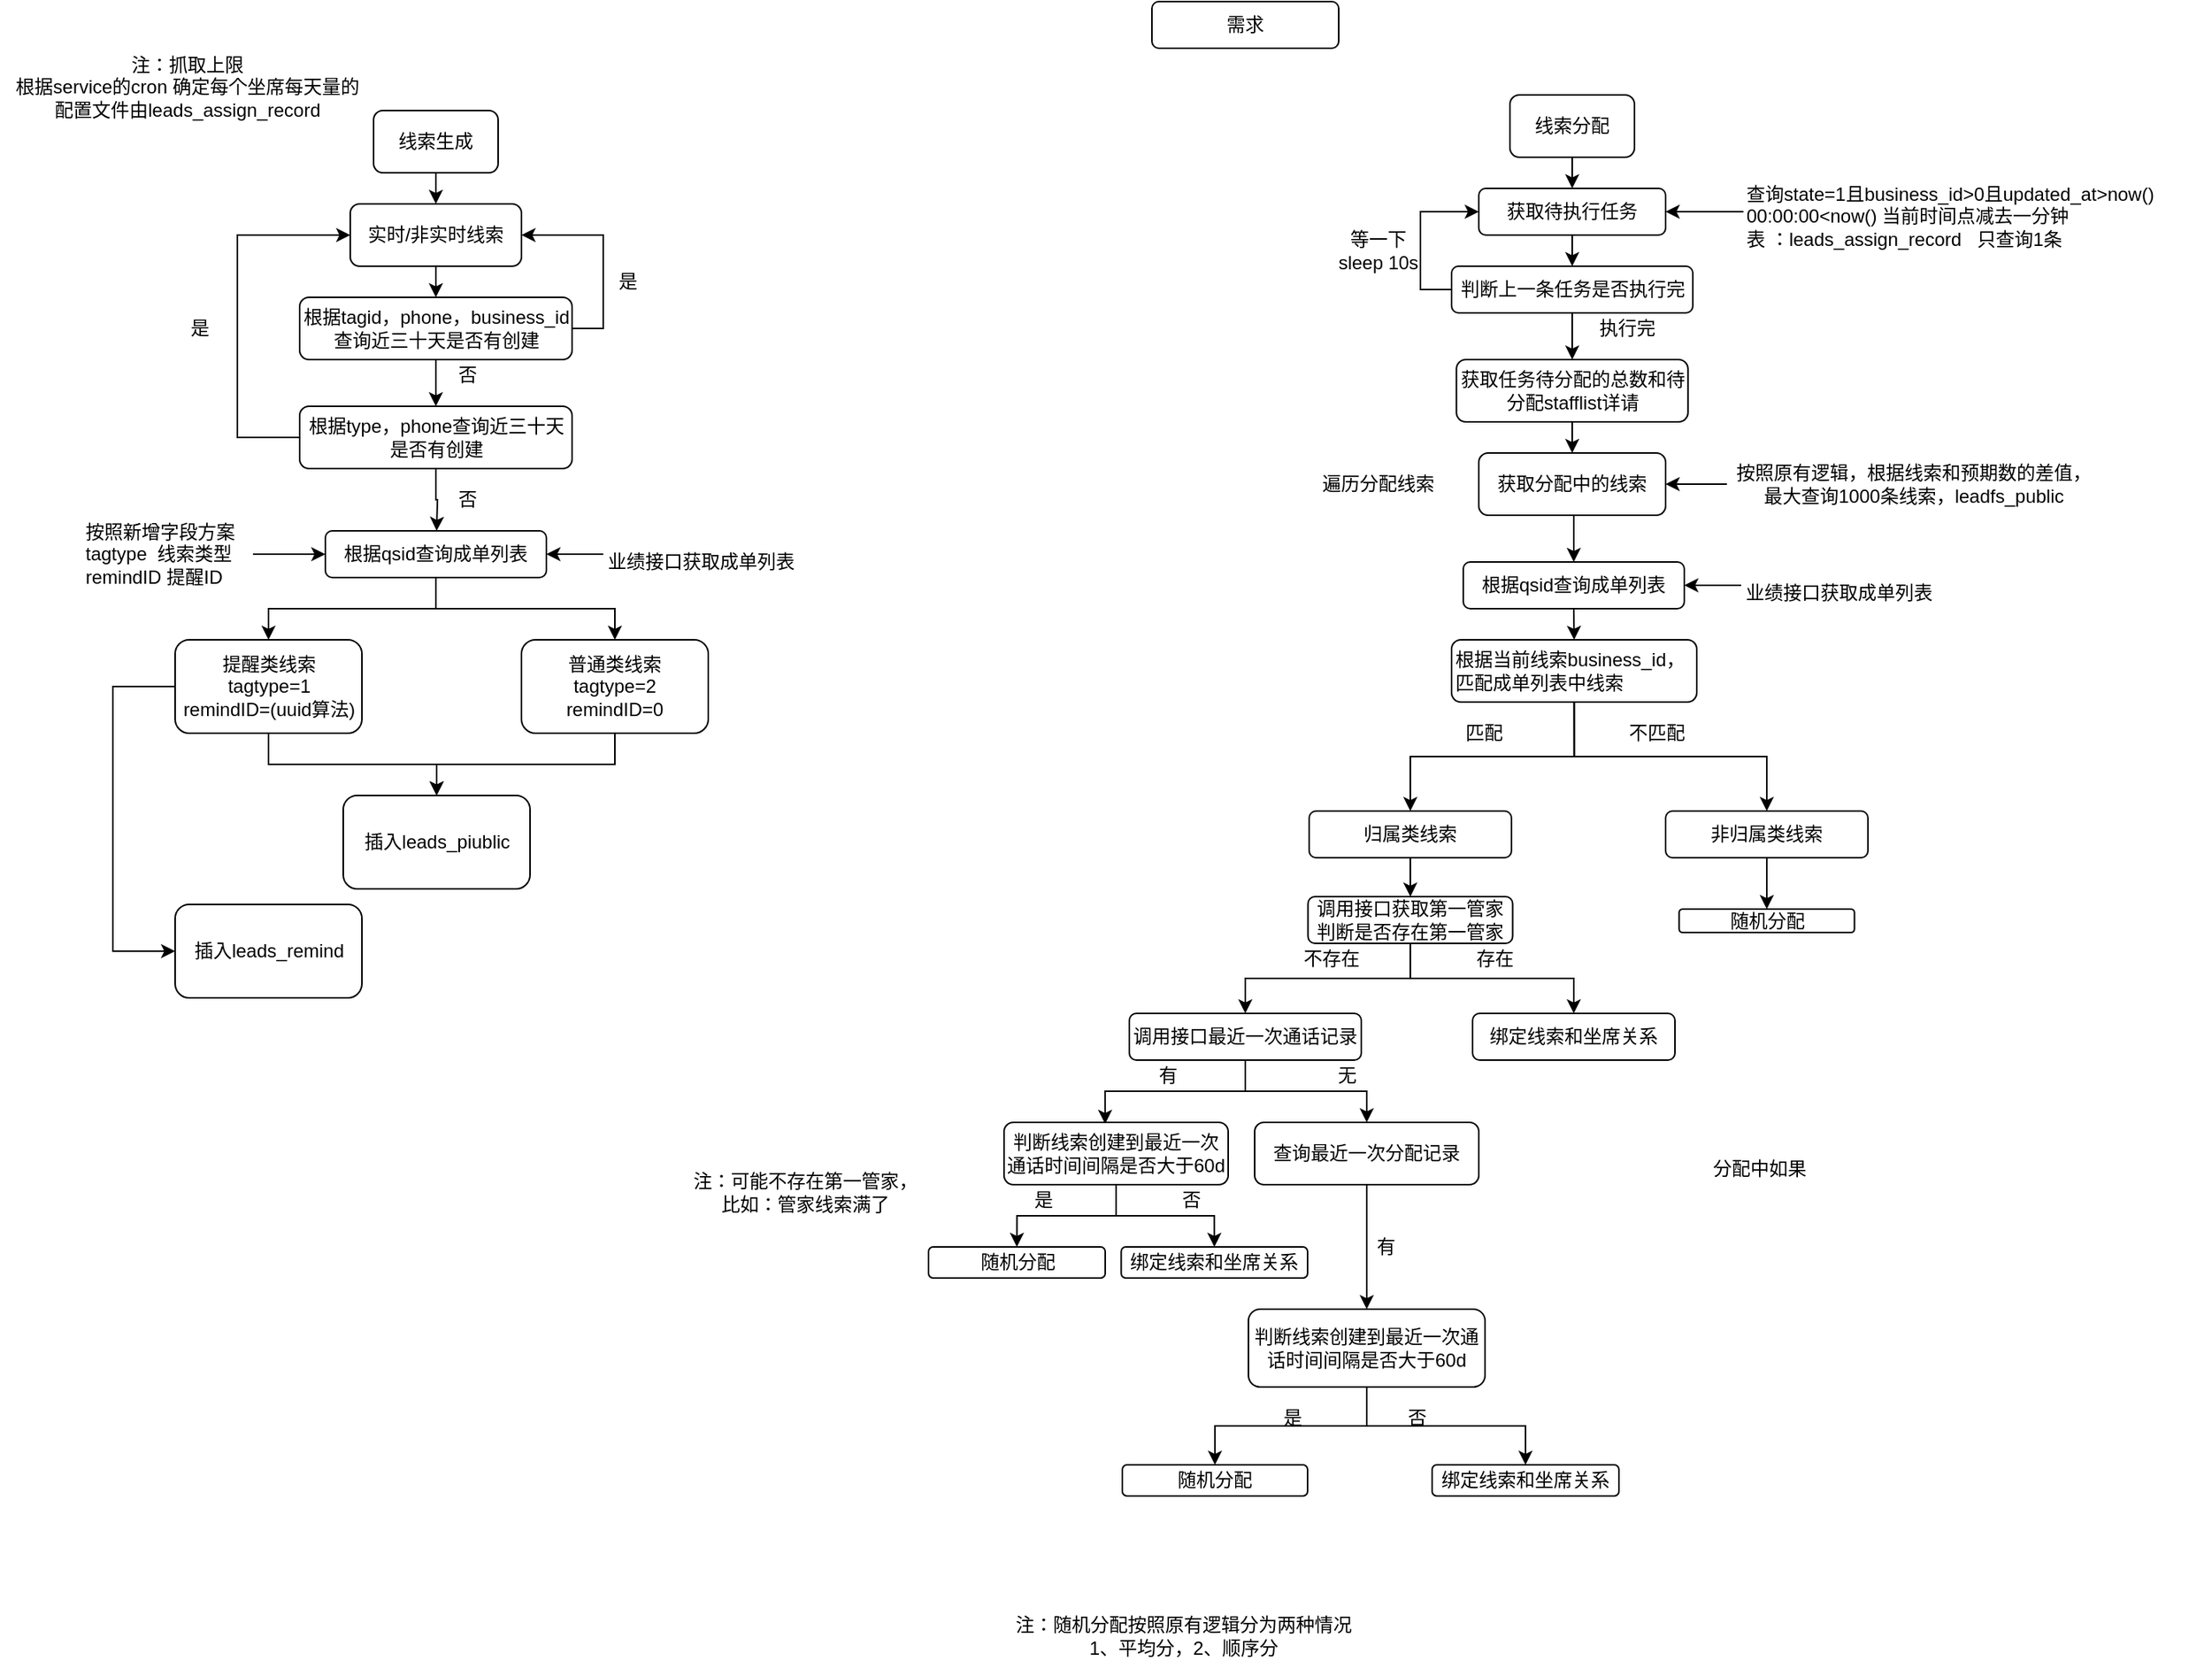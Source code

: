 <mxfile version="14.1.8" type="github">
  <diagram id="IqknK0kPTcSjH_NUfwJQ" name="Page-1">
    <mxGraphModel dx="3063" dy="646" grid="1" gridSize="10" guides="1" tooltips="1" connect="1" arrows="1" fold="1" page="1" pageScale="1" pageWidth="1920" pageHeight="1200" math="0" shadow="0">
      <root>
        <mxCell id="0" />
        <mxCell id="1" parent="0" />
        <mxCell id="EvDbIWPLK_iTkj3-h5W0-1" value="需求" style="rounded=1;whiteSpace=wrap;html=1;" vertex="1" parent="1">
          <mxGeometry x="510" y="10" width="120" height="30" as="geometry" />
        </mxCell>
        <mxCell id="EvDbIWPLK_iTkj3-h5W0-6" style="edgeStyle=orthogonalEdgeStyle;rounded=0;orthogonalLoop=1;jettySize=auto;html=1;exitX=0.5;exitY=1;exitDx=0;exitDy=0;entryX=0.5;entryY=0;entryDx=0;entryDy=0;" edge="1" parent="1" source="EvDbIWPLK_iTkj3-h5W0-2" target="EvDbIWPLK_iTkj3-h5W0-5">
          <mxGeometry relative="1" as="geometry" />
        </mxCell>
        <mxCell id="EvDbIWPLK_iTkj3-h5W0-2" value="线索生成" style="rounded=1;whiteSpace=wrap;html=1;" vertex="1" parent="1">
          <mxGeometry x="10" y="80" width="80" height="40" as="geometry" />
        </mxCell>
        <mxCell id="EvDbIWPLK_iTkj3-h5W0-38" style="edgeStyle=orthogonalEdgeStyle;rounded=0;orthogonalLoop=1;jettySize=auto;html=1;exitX=0.5;exitY=1;exitDx=0;exitDy=0;" edge="1" parent="1" source="EvDbIWPLK_iTkj3-h5W0-3">
          <mxGeometry relative="1" as="geometry">
            <mxPoint x="780" y="130" as="targetPoint" />
          </mxGeometry>
        </mxCell>
        <mxCell id="EvDbIWPLK_iTkj3-h5W0-3" value="线索分配" style="rounded=1;whiteSpace=wrap;html=1;" vertex="1" parent="1">
          <mxGeometry x="740" y="70" width="80" height="40" as="geometry" />
        </mxCell>
        <mxCell id="EvDbIWPLK_iTkj3-h5W0-8" style="edgeStyle=orthogonalEdgeStyle;rounded=0;orthogonalLoop=1;jettySize=auto;html=1;exitX=0.5;exitY=1;exitDx=0;exitDy=0;entryX=0.5;entryY=0;entryDx=0;entryDy=0;" edge="1" parent="1" source="EvDbIWPLK_iTkj3-h5W0-5" target="EvDbIWPLK_iTkj3-h5W0-7">
          <mxGeometry relative="1" as="geometry" />
        </mxCell>
        <mxCell id="EvDbIWPLK_iTkj3-h5W0-5" value="实时/非实时线索" style="rounded=1;whiteSpace=wrap;html=1;" vertex="1" parent="1">
          <mxGeometry x="-5" y="140" width="110" height="40" as="geometry" />
        </mxCell>
        <mxCell id="EvDbIWPLK_iTkj3-h5W0-9" style="edgeStyle=orthogonalEdgeStyle;rounded=0;orthogonalLoop=1;jettySize=auto;html=1;exitX=0.5;exitY=1;exitDx=0;exitDy=0;" edge="1" parent="1" source="EvDbIWPLK_iTkj3-h5W0-7">
          <mxGeometry relative="1" as="geometry">
            <mxPoint x="50" y="270" as="targetPoint" />
          </mxGeometry>
        </mxCell>
        <mxCell id="EvDbIWPLK_iTkj3-h5W0-12" style="edgeStyle=orthogonalEdgeStyle;rounded=0;orthogonalLoop=1;jettySize=auto;html=1;exitX=1;exitY=0.5;exitDx=0;exitDy=0;entryX=1;entryY=0.5;entryDx=0;entryDy=0;" edge="1" parent="1" source="EvDbIWPLK_iTkj3-h5W0-7" target="EvDbIWPLK_iTkj3-h5W0-5">
          <mxGeometry relative="1" as="geometry" />
        </mxCell>
        <mxCell id="EvDbIWPLK_iTkj3-h5W0-7" value="根据tagid，phone，business_id查询近三十天是否有创建" style="rounded=1;whiteSpace=wrap;html=1;" vertex="1" parent="1">
          <mxGeometry x="-37.5" y="200" width="175" height="40" as="geometry" />
        </mxCell>
        <mxCell id="EvDbIWPLK_iTkj3-h5W0-10" value="否" style="text;html=1;align=center;verticalAlign=middle;resizable=0;points=[];autosize=1;" vertex="1" parent="1">
          <mxGeometry x="55" y="240" width="30" height="20" as="geometry" />
        </mxCell>
        <mxCell id="EvDbIWPLK_iTkj3-h5W0-13" value="是" style="text;html=1;align=center;verticalAlign=middle;resizable=0;points=[];autosize=1;" vertex="1" parent="1">
          <mxGeometry x="157.5" y="180" width="30" height="20" as="geometry" />
        </mxCell>
        <mxCell id="EvDbIWPLK_iTkj3-h5W0-15" style="edgeStyle=orthogonalEdgeStyle;rounded=0;orthogonalLoop=1;jettySize=auto;html=1;exitX=0.5;exitY=1;exitDx=0;exitDy=0;" edge="1" parent="1" source="EvDbIWPLK_iTkj3-h5W0-14">
          <mxGeometry relative="1" as="geometry">
            <mxPoint x="50.5" y="350" as="targetPoint" />
          </mxGeometry>
        </mxCell>
        <mxCell id="EvDbIWPLK_iTkj3-h5W0-17" style="edgeStyle=orthogonalEdgeStyle;rounded=0;orthogonalLoop=1;jettySize=auto;html=1;exitX=0;exitY=0.5;exitDx=0;exitDy=0;entryX=0;entryY=0.5;entryDx=0;entryDy=0;" edge="1" parent="1" source="EvDbIWPLK_iTkj3-h5W0-14" target="EvDbIWPLK_iTkj3-h5W0-5">
          <mxGeometry relative="1" as="geometry">
            <Array as="points">
              <mxPoint x="-77.5" y="290" />
              <mxPoint x="-77.5" y="160" />
            </Array>
          </mxGeometry>
        </mxCell>
        <mxCell id="EvDbIWPLK_iTkj3-h5W0-14" value="根据type，phone查询近三十天是否有创建" style="rounded=1;whiteSpace=wrap;html=1;" vertex="1" parent="1">
          <mxGeometry x="-37.5" y="270" width="175" height="40" as="geometry" />
        </mxCell>
        <mxCell id="EvDbIWPLK_iTkj3-h5W0-16" value="否" style="text;html=1;align=center;verticalAlign=middle;resizable=0;points=[];autosize=1;" vertex="1" parent="1">
          <mxGeometry x="55" y="320" width="30" height="20" as="geometry" />
        </mxCell>
        <mxCell id="EvDbIWPLK_iTkj3-h5W0-18" value="是" style="text;html=1;align=center;verticalAlign=middle;resizable=0;points=[];autosize=1;" vertex="1" parent="1">
          <mxGeometry x="-117.5" y="210" width="30" height="20" as="geometry" />
        </mxCell>
        <mxCell id="EvDbIWPLK_iTkj3-h5W0-19" value="注：抓取上限&lt;br&gt;根据service的cron 确定每个坐席每天量的&lt;br&gt;配置文件由leads_assign_record" style="text;html=1;align=center;verticalAlign=middle;resizable=0;points=[];autosize=1;" vertex="1" parent="1">
          <mxGeometry x="-230" y="40" width="240" height="50" as="geometry" />
        </mxCell>
        <mxCell id="EvDbIWPLK_iTkj3-h5W0-27" style="edgeStyle=orthogonalEdgeStyle;rounded=0;orthogonalLoop=1;jettySize=auto;html=1;exitX=0.5;exitY=1;exitDx=0;exitDy=0;entryX=0.5;entryY=0;entryDx=0;entryDy=0;" edge="1" parent="1" source="EvDbIWPLK_iTkj3-h5W0-22" target="EvDbIWPLK_iTkj3-h5W0-26">
          <mxGeometry relative="1" as="geometry" />
        </mxCell>
        <mxCell id="EvDbIWPLK_iTkj3-h5W0-29" style="edgeStyle=orthogonalEdgeStyle;rounded=0;orthogonalLoop=1;jettySize=auto;html=1;exitX=0.5;exitY=1;exitDx=0;exitDy=0;entryX=0.5;entryY=0;entryDx=0;entryDy=0;" edge="1" parent="1" source="EvDbIWPLK_iTkj3-h5W0-22" target="EvDbIWPLK_iTkj3-h5W0-28">
          <mxGeometry relative="1" as="geometry" />
        </mxCell>
        <mxCell id="EvDbIWPLK_iTkj3-h5W0-22" value="根据qsid查询成单列表" style="rounded=1;whiteSpace=wrap;html=1;" vertex="1" parent="1">
          <mxGeometry x="-21" y="350" width="142" height="30" as="geometry" />
        </mxCell>
        <mxCell id="EvDbIWPLK_iTkj3-h5W0-24" value="" style="edgeStyle=orthogonalEdgeStyle;rounded=0;orthogonalLoop=1;jettySize=auto;html=1;" edge="1" parent="1" source="EvDbIWPLK_iTkj3-h5W0-23" target="EvDbIWPLK_iTkj3-h5W0-22">
          <mxGeometry relative="1" as="geometry" />
        </mxCell>
        <mxCell id="EvDbIWPLK_iTkj3-h5W0-23" value="按照新增字段方案&lt;br&gt;tagtype&amp;nbsp; 线索类型&lt;br&gt;remindID 提醒ID" style="text;html=1;align=left;verticalAlign=middle;resizable=0;points=[];autosize=1;" vertex="1" parent="1">
          <mxGeometry x="-177.5" y="340" width="110" height="50" as="geometry" />
        </mxCell>
        <mxCell id="EvDbIWPLK_iTkj3-h5W0-31" style="edgeStyle=orthogonalEdgeStyle;rounded=0;orthogonalLoop=1;jettySize=auto;html=1;exitX=0.5;exitY=1;exitDx=0;exitDy=0;" edge="1" parent="1" source="EvDbIWPLK_iTkj3-h5W0-26" target="EvDbIWPLK_iTkj3-h5W0-30">
          <mxGeometry relative="1" as="geometry" />
        </mxCell>
        <mxCell id="EvDbIWPLK_iTkj3-h5W0-35" style="edgeStyle=orthogonalEdgeStyle;rounded=0;orthogonalLoop=1;jettySize=auto;html=1;exitX=0;exitY=0.5;exitDx=0;exitDy=0;entryX=0;entryY=0.5;entryDx=0;entryDy=0;" edge="1" parent="1" source="EvDbIWPLK_iTkj3-h5W0-26" target="EvDbIWPLK_iTkj3-h5W0-33">
          <mxGeometry relative="1" as="geometry">
            <Array as="points">
              <mxPoint x="-157.5" y="450" />
              <mxPoint x="-157.5" y="620" />
            </Array>
          </mxGeometry>
        </mxCell>
        <mxCell id="EvDbIWPLK_iTkj3-h5W0-26" value="提醒类线索&lt;br&gt;tagtype=1&lt;br&gt;&lt;span style=&quot;text-align: left&quot;&gt;remindID=(uuid算法)&lt;/span&gt;" style="rounded=1;whiteSpace=wrap;html=1;" vertex="1" parent="1">
          <mxGeometry x="-117.5" y="420" width="120" height="60" as="geometry" />
        </mxCell>
        <mxCell id="EvDbIWPLK_iTkj3-h5W0-32" style="edgeStyle=orthogonalEdgeStyle;rounded=0;orthogonalLoop=1;jettySize=auto;html=1;exitX=0.5;exitY=1;exitDx=0;exitDy=0;entryX=0.5;entryY=0;entryDx=0;entryDy=0;" edge="1" parent="1" source="EvDbIWPLK_iTkj3-h5W0-28" target="EvDbIWPLK_iTkj3-h5W0-30">
          <mxGeometry relative="1" as="geometry" />
        </mxCell>
        <mxCell id="EvDbIWPLK_iTkj3-h5W0-28" value="普通类线索&lt;br&gt;tagtype=2&lt;br&gt;&lt;span style=&quot;text-align: left&quot;&gt;remindID=0&lt;/span&gt;" style="rounded=1;whiteSpace=wrap;html=1;" vertex="1" parent="1">
          <mxGeometry x="105" y="420" width="120" height="60" as="geometry" />
        </mxCell>
        <mxCell id="EvDbIWPLK_iTkj3-h5W0-30" value="插入leads_piublic" style="rounded=1;whiteSpace=wrap;html=1;" vertex="1" parent="1">
          <mxGeometry x="-9.5" y="520" width="120" height="60" as="geometry" />
        </mxCell>
        <mxCell id="EvDbIWPLK_iTkj3-h5W0-33" value="插入leads_remind" style="rounded=1;whiteSpace=wrap;html=1;" vertex="1" parent="1">
          <mxGeometry x="-117.5" y="590" width="120" height="60" as="geometry" />
        </mxCell>
        <mxCell id="EvDbIWPLK_iTkj3-h5W0-37" style="edgeStyle=orthogonalEdgeStyle;rounded=0;orthogonalLoop=1;jettySize=auto;html=1;exitX=0;exitY=0.25;exitDx=0;exitDy=0;" edge="1" parent="1" source="EvDbIWPLK_iTkj3-h5W0-36" target="EvDbIWPLK_iTkj3-h5W0-22">
          <mxGeometry relative="1" as="geometry" />
        </mxCell>
        <mxCell id="EvDbIWPLK_iTkj3-h5W0-36" value="业绩接口获取成单列表" style="text;html=1;strokeColor=none;fillColor=none;align=center;verticalAlign=middle;whiteSpace=wrap;rounded=0;" vertex="1" parent="1">
          <mxGeometry x="157.5" y="360" width="125" height="20" as="geometry" />
        </mxCell>
        <mxCell id="EvDbIWPLK_iTkj3-h5W0-43" style="edgeStyle=orthogonalEdgeStyle;rounded=0;orthogonalLoop=1;jettySize=auto;html=1;exitX=0.5;exitY=1;exitDx=0;exitDy=0;entryX=0.5;entryY=0;entryDx=0;entryDy=0;" edge="1" parent="1" source="EvDbIWPLK_iTkj3-h5W0-39" target="EvDbIWPLK_iTkj3-h5W0-42">
          <mxGeometry relative="1" as="geometry" />
        </mxCell>
        <mxCell id="EvDbIWPLK_iTkj3-h5W0-39" value="获取待执行任务" style="rounded=1;whiteSpace=wrap;html=1;" vertex="1" parent="1">
          <mxGeometry x="720" y="130" width="120" height="30" as="geometry" />
        </mxCell>
        <mxCell id="EvDbIWPLK_iTkj3-h5W0-41" style="edgeStyle=orthogonalEdgeStyle;rounded=0;orthogonalLoop=1;jettySize=auto;html=1;exitX=0;exitY=0.5;exitDx=0;exitDy=0;entryX=1;entryY=0.5;entryDx=0;entryDy=0;" edge="1" parent="1" source="EvDbIWPLK_iTkj3-h5W0-40" target="EvDbIWPLK_iTkj3-h5W0-39">
          <mxGeometry relative="1" as="geometry" />
        </mxCell>
        <mxCell id="EvDbIWPLK_iTkj3-h5W0-40" value="查询state=1且business_id&amp;gt;0且updated_at&amp;gt;now() 00:00:00&amp;lt;now() 当前时间点减去一分钟&lt;br&gt;表 ：leads_assign_record&amp;nbsp; &amp;nbsp;只查询1条" style="text;whiteSpace=wrap;html=1;" vertex="1" parent="1">
          <mxGeometry x="890" y="120" width="300" height="50" as="geometry" />
        </mxCell>
        <mxCell id="EvDbIWPLK_iTkj3-h5W0-44" style="edgeStyle=orthogonalEdgeStyle;rounded=0;orthogonalLoop=1;jettySize=auto;html=1;exitX=0.5;exitY=1;exitDx=0;exitDy=0;" edge="1" parent="1" source="EvDbIWPLK_iTkj3-h5W0-42">
          <mxGeometry relative="1" as="geometry">
            <mxPoint x="780" y="240" as="targetPoint" />
          </mxGeometry>
        </mxCell>
        <mxCell id="EvDbIWPLK_iTkj3-h5W0-46" style="edgeStyle=orthogonalEdgeStyle;rounded=0;orthogonalLoop=1;jettySize=auto;html=1;exitX=0;exitY=0.5;exitDx=0;exitDy=0;entryX=0;entryY=0.5;entryDx=0;entryDy=0;" edge="1" parent="1" source="EvDbIWPLK_iTkj3-h5W0-42" target="EvDbIWPLK_iTkj3-h5W0-39">
          <mxGeometry relative="1" as="geometry" />
        </mxCell>
        <mxCell id="EvDbIWPLK_iTkj3-h5W0-42" value="判断上一条任务是否执行完" style="rounded=1;whiteSpace=wrap;html=1;" vertex="1" parent="1">
          <mxGeometry x="702.5" y="180" width="155" height="30" as="geometry" />
        </mxCell>
        <mxCell id="EvDbIWPLK_iTkj3-h5W0-45" value="执行完" style="text;html=1;align=center;verticalAlign=middle;resizable=0;points=[];autosize=1;" vertex="1" parent="1">
          <mxGeometry x="790" y="210" width="50" height="20" as="geometry" />
        </mxCell>
        <mxCell id="EvDbIWPLK_iTkj3-h5W0-47" value="等一下&lt;br&gt;sleep 10s" style="text;html=1;align=center;verticalAlign=middle;resizable=0;points=[];autosize=1;" vertex="1" parent="1">
          <mxGeometry x="620" y="155" width="70" height="30" as="geometry" />
        </mxCell>
        <mxCell id="EvDbIWPLK_iTkj3-h5W0-52" style="edgeStyle=orthogonalEdgeStyle;rounded=0;orthogonalLoop=1;jettySize=auto;html=1;exitX=0.5;exitY=1;exitDx=0;exitDy=0;entryX=0.5;entryY=0;entryDx=0;entryDy=0;" edge="1" parent="1" source="EvDbIWPLK_iTkj3-h5W0-48" target="EvDbIWPLK_iTkj3-h5W0-50">
          <mxGeometry relative="1" as="geometry" />
        </mxCell>
        <mxCell id="EvDbIWPLK_iTkj3-h5W0-48" value="获取任务待分配的总数和待分配stafflist详请" style="rounded=1;whiteSpace=wrap;html=1;" vertex="1" parent="1">
          <mxGeometry x="705.63" y="240" width="148.75" height="40" as="geometry" />
        </mxCell>
        <mxCell id="EvDbIWPLK_iTkj3-h5W0-58" style="edgeStyle=orthogonalEdgeStyle;rounded=0;orthogonalLoop=1;jettySize=auto;html=1;exitX=0.5;exitY=1;exitDx=0;exitDy=0;entryX=0.5;entryY=0;entryDx=0;entryDy=0;" edge="1" parent="1" source="EvDbIWPLK_iTkj3-h5W0-50" target="EvDbIWPLK_iTkj3-h5W0-55">
          <mxGeometry relative="1" as="geometry" />
        </mxCell>
        <mxCell id="EvDbIWPLK_iTkj3-h5W0-50" value="获取分配中的线索" style="rounded=1;whiteSpace=wrap;html=1;" vertex="1" parent="1">
          <mxGeometry x="720" y="300" width="120" height="40" as="geometry" />
        </mxCell>
        <mxCell id="EvDbIWPLK_iTkj3-h5W0-51" value="&lt;span&gt;遍历分配线索&lt;/span&gt;" style="text;html=1;align=center;verticalAlign=middle;resizable=0;points=[];autosize=1;" vertex="1" parent="1">
          <mxGeometry x="610" y="310" width="90" height="20" as="geometry" />
        </mxCell>
        <mxCell id="EvDbIWPLK_iTkj3-h5W0-54" value="" style="edgeStyle=orthogonalEdgeStyle;rounded=0;orthogonalLoop=1;jettySize=auto;html=1;" edge="1" parent="1" source="EvDbIWPLK_iTkj3-h5W0-53" target="EvDbIWPLK_iTkj3-h5W0-50">
          <mxGeometry relative="1" as="geometry" />
        </mxCell>
        <mxCell id="EvDbIWPLK_iTkj3-h5W0-53" value="按照原有逻辑，根据线索和预期数的差值，&lt;br&gt;最大查询1000条线索，leadfs_public" style="text;html=1;align=center;verticalAlign=middle;resizable=0;points=[];autosize=1;" vertex="1" parent="1">
          <mxGeometry x="879.38" y="305" width="240" height="30" as="geometry" />
        </mxCell>
        <mxCell id="EvDbIWPLK_iTkj3-h5W0-64" style="edgeStyle=orthogonalEdgeStyle;rounded=0;orthogonalLoop=1;jettySize=auto;html=1;exitX=0.5;exitY=1;exitDx=0;exitDy=0;entryX=0.5;entryY=0;entryDx=0;entryDy=0;" edge="1" parent="1" source="EvDbIWPLK_iTkj3-h5W0-55" target="EvDbIWPLK_iTkj3-h5W0-63">
          <mxGeometry relative="1" as="geometry" />
        </mxCell>
        <mxCell id="EvDbIWPLK_iTkj3-h5W0-55" value="根据qsid查询成单列表" style="rounded=1;whiteSpace=wrap;html=1;" vertex="1" parent="1">
          <mxGeometry x="710" y="370" width="142" height="30" as="geometry" />
        </mxCell>
        <mxCell id="EvDbIWPLK_iTkj3-h5W0-56" style="edgeStyle=orthogonalEdgeStyle;rounded=0;orthogonalLoop=1;jettySize=auto;html=1;exitX=0;exitY=0.25;exitDx=0;exitDy=0;" edge="1" parent="1" source="EvDbIWPLK_iTkj3-h5W0-57" target="EvDbIWPLK_iTkj3-h5W0-55">
          <mxGeometry relative="1" as="geometry" />
        </mxCell>
        <mxCell id="EvDbIWPLK_iTkj3-h5W0-57" value="业绩接口获取成单列表" style="text;html=1;strokeColor=none;fillColor=none;align=center;verticalAlign=middle;whiteSpace=wrap;rounded=0;" vertex="1" parent="1">
          <mxGeometry x="888.5" y="380" width="125" height="20" as="geometry" />
        </mxCell>
        <mxCell id="EvDbIWPLK_iTkj3-h5W0-67" style="edgeStyle=orthogonalEdgeStyle;rounded=0;orthogonalLoop=1;jettySize=auto;html=1;exitX=0.5;exitY=1;exitDx=0;exitDy=0;" edge="1" parent="1" source="EvDbIWPLK_iTkj3-h5W0-63" target="EvDbIWPLK_iTkj3-h5W0-65">
          <mxGeometry relative="1" as="geometry" />
        </mxCell>
        <mxCell id="EvDbIWPLK_iTkj3-h5W0-68" style="edgeStyle=orthogonalEdgeStyle;rounded=0;orthogonalLoop=1;jettySize=auto;html=1;exitX=0.5;exitY=1;exitDx=0;exitDy=0;entryX=0.5;entryY=0;entryDx=0;entryDy=0;" edge="1" parent="1" source="EvDbIWPLK_iTkj3-h5W0-63" target="EvDbIWPLK_iTkj3-h5W0-66">
          <mxGeometry relative="1" as="geometry" />
        </mxCell>
        <mxCell id="EvDbIWPLK_iTkj3-h5W0-63" value="根据当前线索business_id，匹配成单列表中线索" style="rounded=1;whiteSpace=wrap;html=1;align=left;" vertex="1" parent="1">
          <mxGeometry x="702.5" y="420" width="157.5" height="40" as="geometry" />
        </mxCell>
        <mxCell id="EvDbIWPLK_iTkj3-h5W0-73" value="" style="edgeStyle=orthogonalEdgeStyle;rounded=0;orthogonalLoop=1;jettySize=auto;html=1;" edge="1" parent="1" source="EvDbIWPLK_iTkj3-h5W0-65" target="EvDbIWPLK_iTkj3-h5W0-72">
          <mxGeometry relative="1" as="geometry" />
        </mxCell>
        <mxCell id="EvDbIWPLK_iTkj3-h5W0-65" value="归属类线索" style="rounded=1;whiteSpace=wrap;html=1;" vertex="1" parent="1">
          <mxGeometry x="611" y="530" width="130" height="30" as="geometry" />
        </mxCell>
        <mxCell id="EvDbIWPLK_iTkj3-h5W0-90" style="edgeStyle=orthogonalEdgeStyle;rounded=0;orthogonalLoop=1;jettySize=auto;html=1;exitX=0.5;exitY=1;exitDx=0;exitDy=0;" edge="1" parent="1" source="EvDbIWPLK_iTkj3-h5W0-66" target="EvDbIWPLK_iTkj3-h5W0-89">
          <mxGeometry relative="1" as="geometry" />
        </mxCell>
        <mxCell id="EvDbIWPLK_iTkj3-h5W0-66" value="&lt;span&gt;非归属类线索&lt;/span&gt;" style="rounded=1;whiteSpace=wrap;html=1;" vertex="1" parent="1">
          <mxGeometry x="840" y="530" width="130" height="30" as="geometry" />
        </mxCell>
        <mxCell id="EvDbIWPLK_iTkj3-h5W0-69" value="匹配" style="text;html=1;align=center;verticalAlign=middle;resizable=0;points=[];autosize=1;" vertex="1" parent="1">
          <mxGeometry x="702.5" y="470" width="40" height="20" as="geometry" />
        </mxCell>
        <mxCell id="EvDbIWPLK_iTkj3-h5W0-71" value="不匹配" style="text;html=1;align=center;verticalAlign=middle;resizable=0;points=[];autosize=1;" vertex="1" parent="1">
          <mxGeometry x="809.38" y="470" width="50" height="20" as="geometry" />
        </mxCell>
        <mxCell id="EvDbIWPLK_iTkj3-h5W0-95" style="edgeStyle=orthogonalEdgeStyle;rounded=0;orthogonalLoop=1;jettySize=auto;html=1;exitX=0.5;exitY=1;exitDx=0;exitDy=0;entryX=0.5;entryY=0;entryDx=0;entryDy=0;" edge="1" parent="1" source="EvDbIWPLK_iTkj3-h5W0-72" target="EvDbIWPLK_iTkj3-h5W0-74">
          <mxGeometry relative="1" as="geometry" />
        </mxCell>
        <mxCell id="EvDbIWPLK_iTkj3-h5W0-98" style="edgeStyle=orthogonalEdgeStyle;rounded=0;orthogonalLoop=1;jettySize=auto;html=1;exitX=0.5;exitY=1;exitDx=0;exitDy=0;entryX=0.5;entryY=0;entryDx=0;entryDy=0;" edge="1" parent="1" source="EvDbIWPLK_iTkj3-h5W0-72" target="EvDbIWPLK_iTkj3-h5W0-97">
          <mxGeometry relative="1" as="geometry" />
        </mxCell>
        <mxCell id="EvDbIWPLK_iTkj3-h5W0-72" value="调用接口获取第一管家&lt;br&gt;判断是否存在第一管家" style="rounded=1;whiteSpace=wrap;html=1;" vertex="1" parent="1">
          <mxGeometry x="610.25" y="585" width="131.5" height="30" as="geometry" />
        </mxCell>
        <mxCell id="EvDbIWPLK_iTkj3-h5W0-74" value="绑定线索和坐席关系" style="rounded=1;whiteSpace=wrap;html=1;" vertex="1" parent="1">
          <mxGeometry x="716" y="660" width="130" height="30" as="geometry" />
        </mxCell>
        <mxCell id="EvDbIWPLK_iTkj3-h5W0-76" value="存在" style="text;html=1;align=center;verticalAlign=middle;resizable=0;points=[];autosize=1;" vertex="1" parent="1">
          <mxGeometry x="710" y="615" width="40" height="20" as="geometry" />
        </mxCell>
        <mxCell id="EvDbIWPLK_iTkj3-h5W0-77" value="注：可能不存在第一管家，&lt;br&gt;比如：管家线索满了" style="text;html=1;align=center;verticalAlign=middle;resizable=0;points=[];autosize=1;" vertex="1" parent="1">
          <mxGeometry x="206.5" y="760" width="160" height="30" as="geometry" />
        </mxCell>
        <mxCell id="EvDbIWPLK_iTkj3-h5W0-81" value="不存在" style="text;html=1;align=center;verticalAlign=middle;resizable=0;points=[];autosize=1;" vertex="1" parent="1">
          <mxGeometry x="600" y="615" width="50" height="20" as="geometry" />
        </mxCell>
        <mxCell id="EvDbIWPLK_iTkj3-h5W0-89" value="随机分配" style="rounded=1;whiteSpace=wrap;html=1;" vertex="1" parent="1">
          <mxGeometry x="848.69" y="593" width="112.62" height="15" as="geometry" />
        </mxCell>
        <mxCell id="EvDbIWPLK_iTkj3-h5W0-94" value="随机分配" style="rounded=1;whiteSpace=wrap;html=1;" vertex="1" parent="1">
          <mxGeometry x="366.5" y="810" width="113.5" height="20" as="geometry" />
        </mxCell>
        <mxCell id="EvDbIWPLK_iTkj3-h5W0-100" style="edgeStyle=orthogonalEdgeStyle;rounded=0;orthogonalLoop=1;jettySize=auto;html=1;exitX=0.5;exitY=1;exitDx=0;exitDy=0;entryX=0.451;entryY=0.025;entryDx=0;entryDy=0;entryPerimeter=0;" edge="1" parent="1" source="EvDbIWPLK_iTkj3-h5W0-97" target="EvDbIWPLK_iTkj3-h5W0-99">
          <mxGeometry relative="1" as="geometry" />
        </mxCell>
        <mxCell id="EvDbIWPLK_iTkj3-h5W0-103" style="edgeStyle=orthogonalEdgeStyle;rounded=0;orthogonalLoop=1;jettySize=auto;html=1;exitX=0.5;exitY=1;exitDx=0;exitDy=0;" edge="1" parent="1" source="EvDbIWPLK_iTkj3-h5W0-97" target="EvDbIWPLK_iTkj3-h5W0-101">
          <mxGeometry relative="1" as="geometry" />
        </mxCell>
        <mxCell id="EvDbIWPLK_iTkj3-h5W0-97" value="调用接口最近一次通话记录" style="rounded=1;whiteSpace=wrap;html=1;align=left;" vertex="1" parent="1">
          <mxGeometry x="495.5" y="660" width="149" height="30" as="geometry" />
        </mxCell>
        <mxCell id="EvDbIWPLK_iTkj3-h5W0-105" style="edgeStyle=orthogonalEdgeStyle;rounded=0;orthogonalLoop=1;jettySize=auto;html=1;exitX=0.5;exitY=1;exitDx=0;exitDy=0;entryX=0.5;entryY=0;entryDx=0;entryDy=0;" edge="1" parent="1" source="EvDbIWPLK_iTkj3-h5W0-99" target="EvDbIWPLK_iTkj3-h5W0-94">
          <mxGeometry relative="1" as="geometry" />
        </mxCell>
        <mxCell id="EvDbIWPLK_iTkj3-h5W0-108" style="edgeStyle=orthogonalEdgeStyle;rounded=0;orthogonalLoop=1;jettySize=auto;html=1;exitX=0.5;exitY=1;exitDx=0;exitDy=0;entryX=0.5;entryY=0;entryDx=0;entryDy=0;" edge="1" parent="1" source="EvDbIWPLK_iTkj3-h5W0-99" target="EvDbIWPLK_iTkj3-h5W0-107">
          <mxGeometry relative="1" as="geometry" />
        </mxCell>
        <mxCell id="EvDbIWPLK_iTkj3-h5W0-99" value="判断线索创建到最近一次通话时间间隔是否大于60d" style="rounded=1;whiteSpace=wrap;html=1;" vertex="1" parent="1">
          <mxGeometry x="415" y="730" width="144" height="40" as="geometry" />
        </mxCell>
        <mxCell id="EvDbIWPLK_iTkj3-h5W0-111" style="edgeStyle=orthogonalEdgeStyle;rounded=0;orthogonalLoop=1;jettySize=auto;html=1;exitX=0.5;exitY=1;exitDx=0;exitDy=0;" edge="1" parent="1" source="EvDbIWPLK_iTkj3-h5W0-101" target="EvDbIWPLK_iTkj3-h5W0-110">
          <mxGeometry relative="1" as="geometry" />
        </mxCell>
        <mxCell id="EvDbIWPLK_iTkj3-h5W0-101" value="查询最近一次分配记录" style="rounded=1;whiteSpace=wrap;html=1;" vertex="1" parent="1">
          <mxGeometry x="576" y="730" width="144" height="40" as="geometry" />
        </mxCell>
        <mxCell id="EvDbIWPLK_iTkj3-h5W0-102" value="有" style="text;html=1;align=center;verticalAlign=middle;resizable=0;points=[];autosize=1;" vertex="1" parent="1">
          <mxGeometry x="505" y="690" width="30" height="20" as="geometry" />
        </mxCell>
        <mxCell id="EvDbIWPLK_iTkj3-h5W0-104" value="无" style="text;html=1;align=center;verticalAlign=middle;resizable=0;points=[];autosize=1;" vertex="1" parent="1">
          <mxGeometry x="620" y="690" width="30" height="20" as="geometry" />
        </mxCell>
        <mxCell id="EvDbIWPLK_iTkj3-h5W0-106" value="是" style="text;html=1;align=center;verticalAlign=middle;resizable=0;points=[];autosize=1;" vertex="1" parent="1">
          <mxGeometry x="425" y="770" width="30" height="20" as="geometry" />
        </mxCell>
        <mxCell id="EvDbIWPLK_iTkj3-h5W0-107" value="&lt;span&gt;绑定线索和坐席关系&lt;/span&gt;" style="rounded=1;whiteSpace=wrap;html=1;" vertex="1" parent="1">
          <mxGeometry x="490.25" y="810" width="119.75" height="20" as="geometry" />
        </mxCell>
        <mxCell id="EvDbIWPLK_iTkj3-h5W0-109" value="否" style="text;html=1;align=center;verticalAlign=middle;resizable=0;points=[];autosize=1;" vertex="1" parent="1">
          <mxGeometry x="520" y="770" width="30" height="20" as="geometry" />
        </mxCell>
        <mxCell id="EvDbIWPLK_iTkj3-h5W0-115" style="edgeStyle=orthogonalEdgeStyle;rounded=0;orthogonalLoop=1;jettySize=auto;html=1;exitX=0.5;exitY=1;exitDx=0;exitDy=0;entryX=0.5;entryY=0;entryDx=0;entryDy=0;" edge="1" parent="1" source="EvDbIWPLK_iTkj3-h5W0-110" target="EvDbIWPLK_iTkj3-h5W0-113">
          <mxGeometry relative="1" as="geometry" />
        </mxCell>
        <mxCell id="EvDbIWPLK_iTkj3-h5W0-116" style="edgeStyle=orthogonalEdgeStyle;rounded=0;orthogonalLoop=1;jettySize=auto;html=1;exitX=0.5;exitY=1;exitDx=0;exitDy=0;entryX=0.5;entryY=0;entryDx=0;entryDy=0;" edge="1" parent="1" source="EvDbIWPLK_iTkj3-h5W0-110" target="EvDbIWPLK_iTkj3-h5W0-114">
          <mxGeometry relative="1" as="geometry" />
        </mxCell>
        <mxCell id="EvDbIWPLK_iTkj3-h5W0-110" value="&lt;span&gt;判断线索创建到最近一次通话时间间隔是否大于60d&lt;/span&gt;" style="rounded=1;whiteSpace=wrap;html=1;" vertex="1" parent="1">
          <mxGeometry x="572" y="850" width="152" height="50" as="geometry" />
        </mxCell>
        <mxCell id="EvDbIWPLK_iTkj3-h5W0-112" value="有" style="text;html=1;align=center;verticalAlign=middle;resizable=0;points=[];autosize=1;" vertex="1" parent="1">
          <mxGeometry x="645" y="800" width="30" height="20" as="geometry" />
        </mxCell>
        <mxCell id="EvDbIWPLK_iTkj3-h5W0-113" value="随机分配" style="rounded=1;whiteSpace=wrap;html=1;" vertex="1" parent="1">
          <mxGeometry x="491" y="950" width="119" height="20" as="geometry" />
        </mxCell>
        <mxCell id="EvDbIWPLK_iTkj3-h5W0-114" value="&lt;span&gt;绑定线索和坐席关系&lt;/span&gt;" style="rounded=1;whiteSpace=wrap;html=1;" vertex="1" parent="1">
          <mxGeometry x="690" y="950" width="120" height="20" as="geometry" />
        </mxCell>
        <mxCell id="EvDbIWPLK_iTkj3-h5W0-117" value="是" style="text;html=1;align=center;verticalAlign=middle;resizable=0;points=[];autosize=1;" vertex="1" parent="1">
          <mxGeometry x="585" y="910" width="30" height="20" as="geometry" />
        </mxCell>
        <mxCell id="EvDbIWPLK_iTkj3-h5W0-118" value="否" style="text;html=1;align=center;verticalAlign=middle;resizable=0;points=[];autosize=1;" vertex="1" parent="1">
          <mxGeometry x="665" y="910" width="30" height="20" as="geometry" />
        </mxCell>
        <mxCell id="EvDbIWPLK_iTkj3-h5W0-129" value="注：随机分配按照原有逻辑分为两种情况&lt;br&gt;1、平均分，2、顺序分" style="text;html=1;align=center;verticalAlign=middle;resizable=0;points=[];autosize=1;" vertex="1" parent="1">
          <mxGeometry x="415" y="1045" width="230" height="30" as="geometry" />
        </mxCell>
        <mxCell id="EvDbIWPLK_iTkj3-h5W0-135" value="分配中如果" style="text;html=1;align=center;verticalAlign=middle;resizable=0;points=[];autosize=1;" vertex="1" parent="1">
          <mxGeometry x="860" y="750" width="80" height="20" as="geometry" />
        </mxCell>
      </root>
    </mxGraphModel>
  </diagram>
</mxfile>

